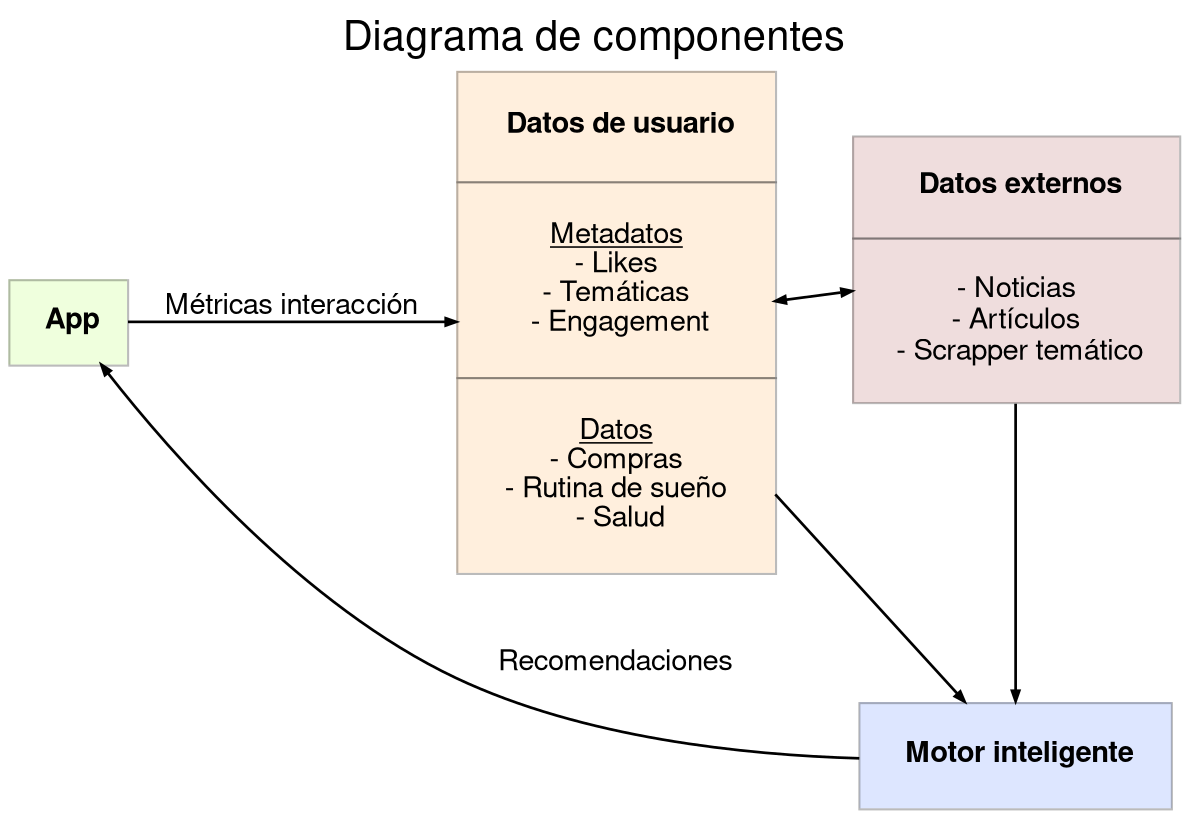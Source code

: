 digraph G {
    # dot -Tsvg file.gv -o file.sgv | kitty icat file.svg
    graph [
        label = "Diagrama de componentes"
        labelloc = t
        fontname="Helvetica,Arial,sans-serif"
        fontsize = 20
        layout = dot
        rankdir = LR
        newrank = true
        nodesep=1
        
    ]
    node [
		style=filled
		shape=rect
		pencolor="#00000044" 
		fontname="Helvetica,Arial,sans-serif"
		shape=plaintext
	]
	edge [
		arrowsize=0.5
		fontname="Helvetica,Arial,sans-serif"
		labeldistance=3
		labelfontcolor="#00000080"
		penwidth=1.3

	]

    app [
		color="#88ff0022"
		label=<<table border="0" cellborder="1" cellspacing="0" cellpadding="12">
			<tr> <td> <b>App</b></td> </tr>
		</table>>
		shape=plain
	]
    
	extData [
		color="#88000022"
		label=<<table border="0" cellborder="1" cellspacing="0" cellpadding="16">
			<tr> <td> <b>Datos externos</b></td> </tr>
			<tr> <td>
			 - Noticias
			 <br/>
			 - Artículos
			 <br/>
			 - Scrapper temático
			</td> </tr>
		</table>>
		shape=plain
	]
	
	intData [
		color="#ff880022"
		label=<<table border="0" cellborder="1" cellspacing="0" cellpadding="18">
			<tr> <td> <b>Datos de usuario</b></td> </tr>
			<tr> <td>
			 <u>Metadatos</u>
			 <br/>
			 - Likes
			 <br/>
			 - Temáticas
			 <br/>
			 - Engagement
			</td> </tr>
			<tr> <td>
			 <u>Datos</u>
			 <br/>
			 - Compras
			 <br/>
			 - Rutina de sueño
			 <br/>
			 - Salud
			</td> </tr>
		</table>>
		shape=plain
	]
	
	engine [
		color="#0044ff22"
		label=<<table border="0" cellborder="1" cellspacing="0" cellpadding="17">
			<tr> <td> <b>Motor inteligente</b></td> </tr>
		</table>>
		shape=plain
	]
	
	app -> intData [label="Métricas interacción" weight=1000]
	intData -> extData [dir=both];
	intData -> engine;
	extData -> engine;
	engine -> app [label="Recomendaciones"]
	
	{rank=same engine extData }
	
}

